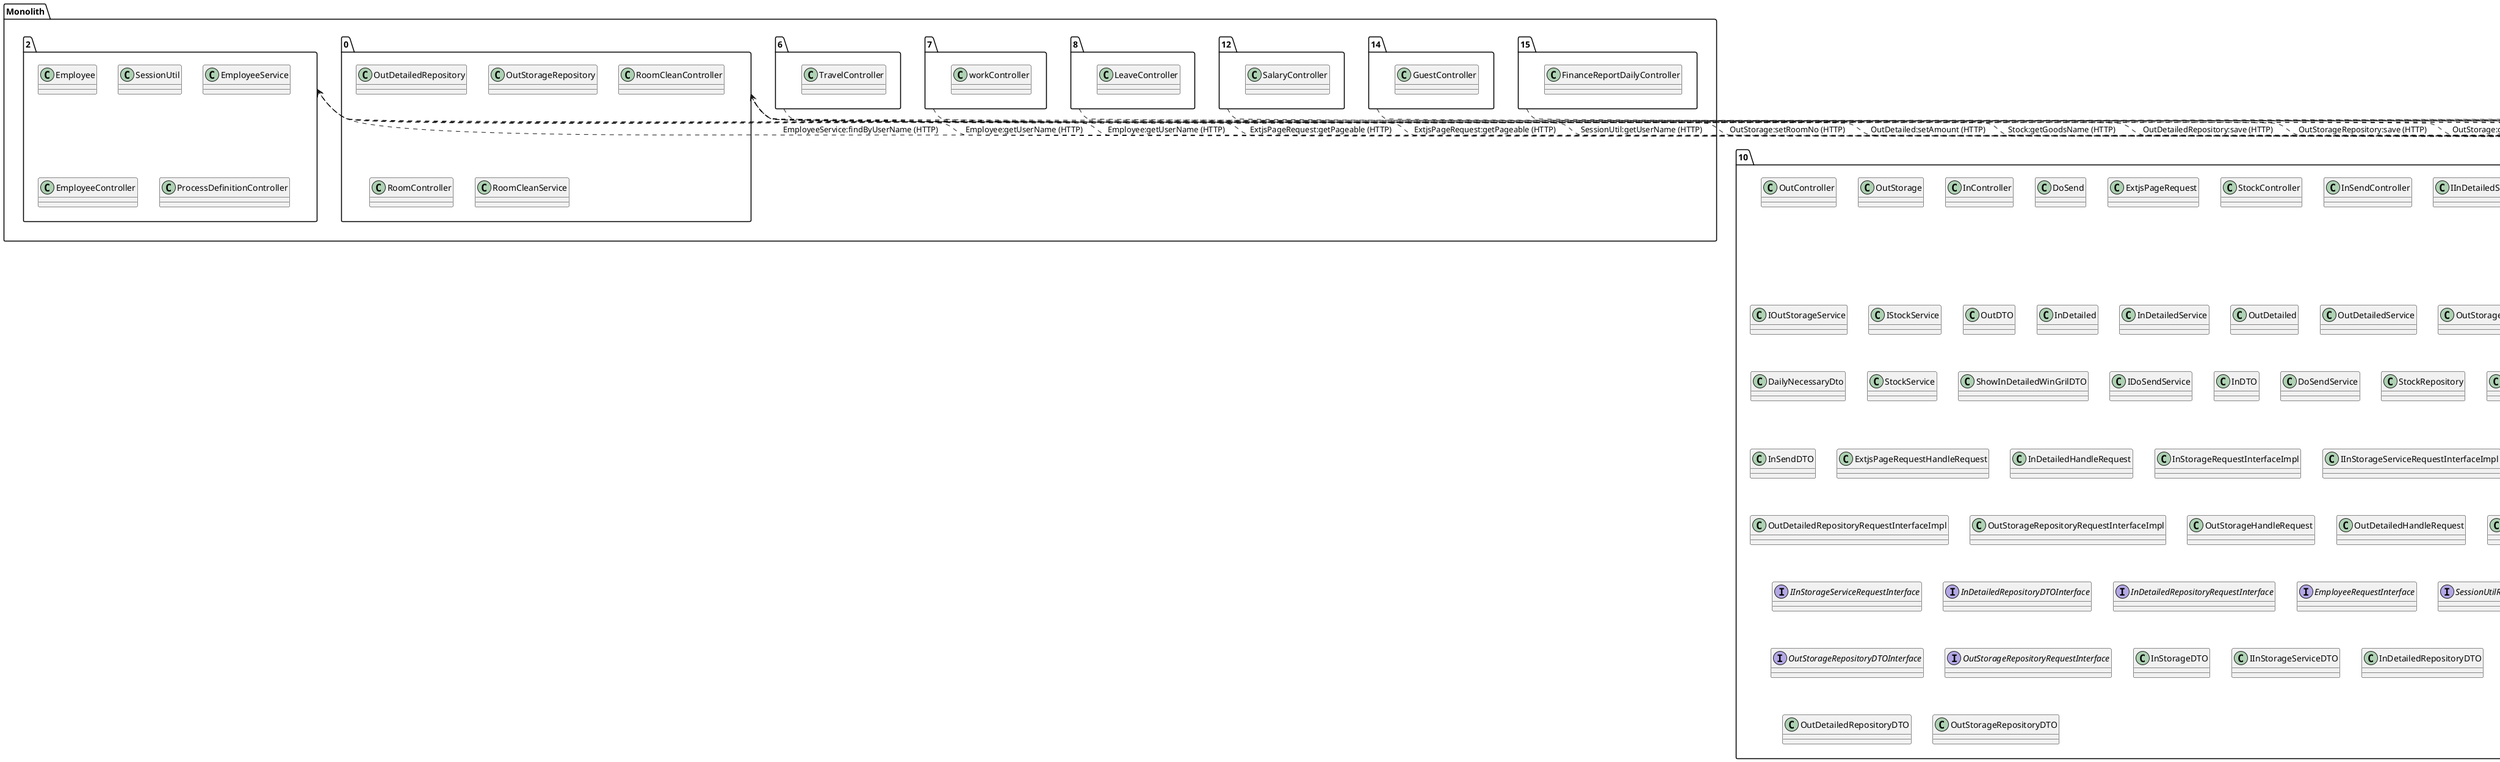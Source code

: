 @startuml
package "10"{
class OutController
class OutStorage
class InController
class DoSend
class ExtjsPageRequest
class StockController
class InSendController
class IInDetailedService
class IOutDetailedService
class IOutStorageService
class IStockService
class OutDTO
class InDetailed
class InDetailedService
class OutDetailed
class OutDetailedService
class OutStorageService
class Stock
class DailyNecessaryDto
class StockService
class ShowInDetailedWinGrilDTO
class IDoSendService
class InDTO
class DoSendService
class StockRepository
class StockDTO
class DoSendRepository
class InSendDTO
class ExtjsPageRequestHandleRequest
class InDetailedHandleRequest
class InStorageRequestInterfaceImpl
class IInStorageServiceRequestInterfaceImpl
class InDetailedRepositoryRequestInterfaceImpl
class EmployeeRequestInterfaceImpl
class SessionUtilRequestInterfaceImpl
class EmployeeServiceRequestInterfaceImpl
class OutDetailedRepositoryRequestInterfaceImpl
class OutStorageRepositoryRequestInterfaceImpl
class OutStorageHandleRequest
class OutDetailedHandleRequest
class IStockServiceHandleRequest
class StockHandleRequest
class StockRepositoryHandleRequest
interface InStorageRequestInterface
interface IInStorageServiceDTOInterface
interface IInStorageServiceRequestInterface
interface InDetailedRepositoryDTOInterface
interface InDetailedRepositoryRequestInterface
interface EmployeeRequestInterface
interface SessionUtilRequestInterface
interface EmployeeServiceDTOInterface
interface EmployeeServiceRequestInterface
interface OutDetailedRepositoryDTOInterface
interface OutDetailedRepositoryRequestInterface
interface OutStorageRepositoryDTOInterface
interface OutStorageRepositoryRequestInterface
class InStorageDTO
class IInStorageServiceDTO
class InDetailedRepositoryDTO
class EmployeeDTO
class ExtAjaxResponseDTO
class EmployeeServiceDTO
class RoomCleanRecordDTO
class OutDetailedRepositoryDTO
class OutStorageRepositoryDTO
}
package "1"{
class BcardController
}
package "3"{
class DeptController
}
package "4"{
class InStorage
class InStorage
class InStorage
class IInStorageService
class InDetailedRepository
class InStorageService
class InStorageController
}
package "5"{
class GroupController
}
package "9"{
}
package "11"{
class RoomOrderController
}
package "13"{
class LoseGoodsController
}
package "16"{
}
package "Monolith" {
package "0"{
class OutDetailedRepository
class OutStorageRepository
class RoomCleanController
class RoomCleanController
class RoomCleanController
class RoomCleanController
class RoomController
class RoomCleanService
class RoomCleanService
class RoomCleanService
class RoomCleanService
class RoomCleanService
}
package "2"{
class Employee
class Employee
class SessionUtil
class EmployeeService
class EmployeeController
class ProcessDefinitionController
}
package "6"{
class TravelController
}
package "7"{
class workController
}
package "8"{
class LeaveController
}
package "12"{
class SalaryController
}
package "14"{
class GuestController
}
package "15"{
class FinanceReportDailyController
}
}
"10"..>"4":InStorage:getInStorageDate (HTTP)
"10"..>"4":InStorage:getInStorageId (HTTP)
"10"..>"4":InStorage:setInStorageId (HTTP)
"10"..>"4":IInStorageService:save (HTTP)
"10"..>"4":InDetailedRepository:save (HTTP)
"10"..>"2":Employee:getUserName (HTTP)
"10"..>"2":Employee:getUserName (HTTP)
"10"..>"2":SessionUtil:getUserName (HTTP)
"10"..>"2":EmployeeService:findByUserName (HTTP)
"10"..>"0":OutDetailedRepository:save (HTTP)
"10"..>"0":OutStorageRepository:save (HTTP)
"1"..>"10":ExtjsPageRequest:getPageable (HTTP)
"3"..>"10":ExtjsPageRequest:getPageable (HTTP)
"4"..>"10":InDetailed:setPrice (HTTP)
"4"..>"10":ExtjsPageRequest:getPageable (HTTP)
"5"..>"10":ExtjsPageRequest:getPageable (HTTP)
"11"..>"10":ExtjsPageRequest:getPageable (HTTP)
"13"..>"10":ExtjsPageRequest:getPageable (HTTP)
"0"..>"10":OutStorage:getOutDetailed (HTTP)
"0"..>"10":OutDetailed:getGoodsNo (HTTP)
"0"..>"10":IStockService:findByGoodsNo (HTTP)
"0"..>"10":Stock:getAmount (HTTP)
"0"..>"10":IStockService:findByStockType (HTTP)
"0"..>"10":ExtjsPageRequest:getPageable (HTTP)
"0"..>"10":StockRepository:findByStockType (HTTP)
"0"..>"10":OutStorage:setRoomNo (HTTP)
"0"..>"10":OutDetailed:setAmount (HTTP)
"0"..>"10":Stock:getGoodsName (HTTP)
"2"..>"10":ExtjsPageRequest:getPageable (HTTP)
"2"..>"10":ExtjsPageRequest:getPageable (HTTP)
"6"..>"10":ExtjsPageRequest:getPageable (HTTP)
"7"..>"10":ExtjsPageRequest:getPageable (HTTP)
"8"..>"10":ExtjsPageRequest:getPageable (HTTP)
"12"..>"10":ExtjsPageRequest:getPageable (HTTP)
"14"..>"10":ExtjsPageRequest:setSort (HTTP)
"15"..>"10":ExtjsPageRequest:getPageable (HTTP)
@enduml